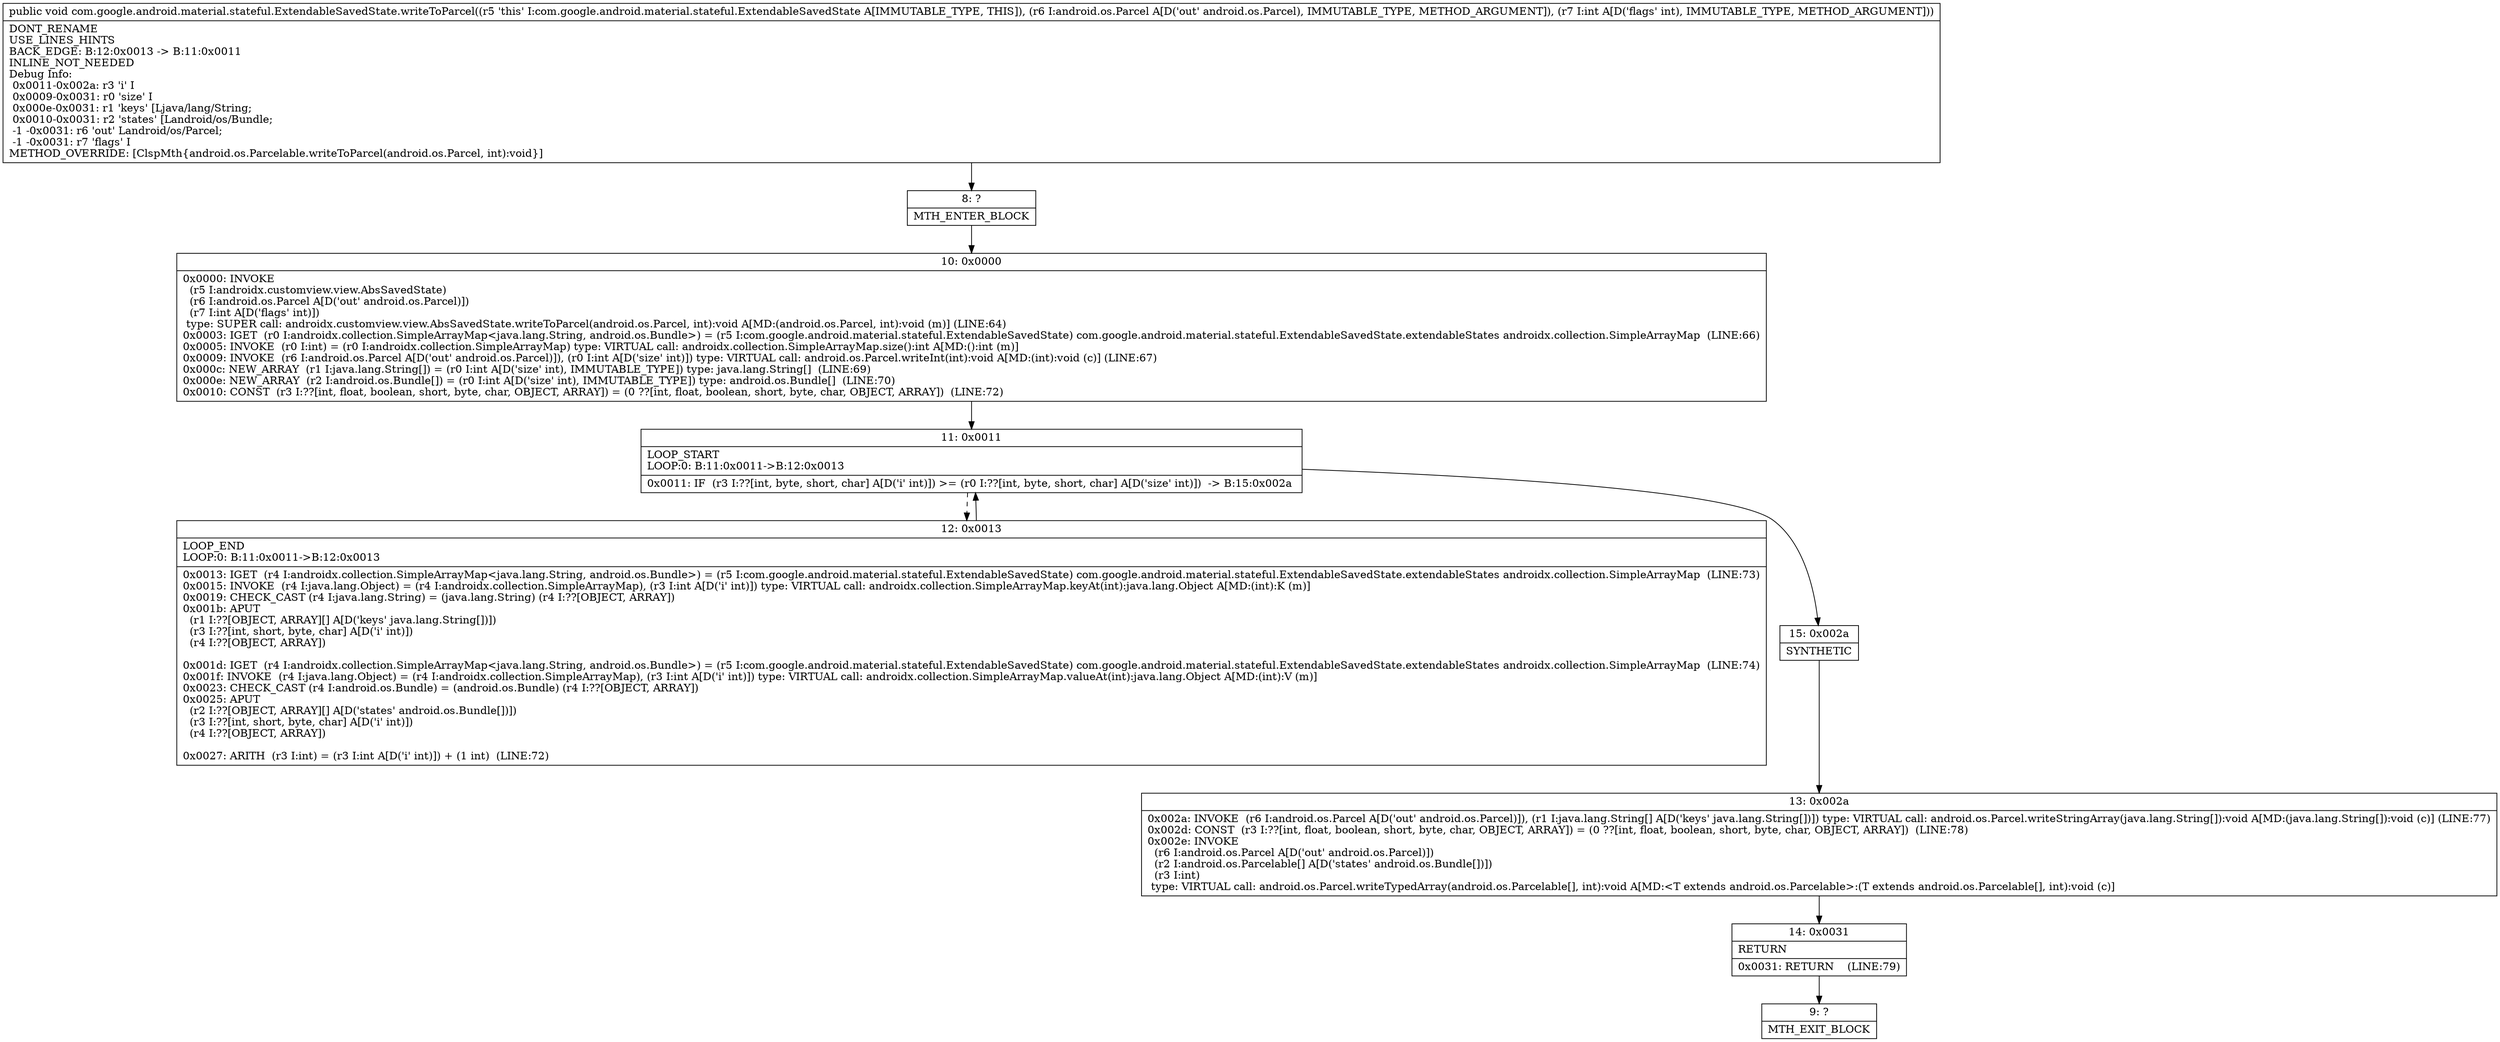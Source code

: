 digraph "CFG forcom.google.android.material.stateful.ExtendableSavedState.writeToParcel(Landroid\/os\/Parcel;I)V" {
Node_8 [shape=record,label="{8\:\ ?|MTH_ENTER_BLOCK\l}"];
Node_10 [shape=record,label="{10\:\ 0x0000|0x0000: INVOKE  \l  (r5 I:androidx.customview.view.AbsSavedState)\l  (r6 I:android.os.Parcel A[D('out' android.os.Parcel)])\l  (r7 I:int A[D('flags' int)])\l type: SUPER call: androidx.customview.view.AbsSavedState.writeToParcel(android.os.Parcel, int):void A[MD:(android.os.Parcel, int):void (m)] (LINE:64)\l0x0003: IGET  (r0 I:androidx.collection.SimpleArrayMap\<java.lang.String, android.os.Bundle\>) = (r5 I:com.google.android.material.stateful.ExtendableSavedState) com.google.android.material.stateful.ExtendableSavedState.extendableStates androidx.collection.SimpleArrayMap  (LINE:66)\l0x0005: INVOKE  (r0 I:int) = (r0 I:androidx.collection.SimpleArrayMap) type: VIRTUAL call: androidx.collection.SimpleArrayMap.size():int A[MD:():int (m)]\l0x0009: INVOKE  (r6 I:android.os.Parcel A[D('out' android.os.Parcel)]), (r0 I:int A[D('size' int)]) type: VIRTUAL call: android.os.Parcel.writeInt(int):void A[MD:(int):void (c)] (LINE:67)\l0x000c: NEW_ARRAY  (r1 I:java.lang.String[]) = (r0 I:int A[D('size' int), IMMUTABLE_TYPE]) type: java.lang.String[]  (LINE:69)\l0x000e: NEW_ARRAY  (r2 I:android.os.Bundle[]) = (r0 I:int A[D('size' int), IMMUTABLE_TYPE]) type: android.os.Bundle[]  (LINE:70)\l0x0010: CONST  (r3 I:??[int, float, boolean, short, byte, char, OBJECT, ARRAY]) = (0 ??[int, float, boolean, short, byte, char, OBJECT, ARRAY])  (LINE:72)\l}"];
Node_11 [shape=record,label="{11\:\ 0x0011|LOOP_START\lLOOP:0: B:11:0x0011\-\>B:12:0x0013\l|0x0011: IF  (r3 I:??[int, byte, short, char] A[D('i' int)]) \>= (r0 I:??[int, byte, short, char] A[D('size' int)])  \-\> B:15:0x002a \l}"];
Node_12 [shape=record,label="{12\:\ 0x0013|LOOP_END\lLOOP:0: B:11:0x0011\-\>B:12:0x0013\l|0x0013: IGET  (r4 I:androidx.collection.SimpleArrayMap\<java.lang.String, android.os.Bundle\>) = (r5 I:com.google.android.material.stateful.ExtendableSavedState) com.google.android.material.stateful.ExtendableSavedState.extendableStates androidx.collection.SimpleArrayMap  (LINE:73)\l0x0015: INVOKE  (r4 I:java.lang.Object) = (r4 I:androidx.collection.SimpleArrayMap), (r3 I:int A[D('i' int)]) type: VIRTUAL call: androidx.collection.SimpleArrayMap.keyAt(int):java.lang.Object A[MD:(int):K (m)]\l0x0019: CHECK_CAST (r4 I:java.lang.String) = (java.lang.String) (r4 I:??[OBJECT, ARRAY]) \l0x001b: APUT  \l  (r1 I:??[OBJECT, ARRAY][] A[D('keys' java.lang.String[])])\l  (r3 I:??[int, short, byte, char] A[D('i' int)])\l  (r4 I:??[OBJECT, ARRAY])\l \l0x001d: IGET  (r4 I:androidx.collection.SimpleArrayMap\<java.lang.String, android.os.Bundle\>) = (r5 I:com.google.android.material.stateful.ExtendableSavedState) com.google.android.material.stateful.ExtendableSavedState.extendableStates androidx.collection.SimpleArrayMap  (LINE:74)\l0x001f: INVOKE  (r4 I:java.lang.Object) = (r4 I:androidx.collection.SimpleArrayMap), (r3 I:int A[D('i' int)]) type: VIRTUAL call: androidx.collection.SimpleArrayMap.valueAt(int):java.lang.Object A[MD:(int):V (m)]\l0x0023: CHECK_CAST (r4 I:android.os.Bundle) = (android.os.Bundle) (r4 I:??[OBJECT, ARRAY]) \l0x0025: APUT  \l  (r2 I:??[OBJECT, ARRAY][] A[D('states' android.os.Bundle[])])\l  (r3 I:??[int, short, byte, char] A[D('i' int)])\l  (r4 I:??[OBJECT, ARRAY])\l \l0x0027: ARITH  (r3 I:int) = (r3 I:int A[D('i' int)]) + (1 int)  (LINE:72)\l}"];
Node_15 [shape=record,label="{15\:\ 0x002a|SYNTHETIC\l}"];
Node_13 [shape=record,label="{13\:\ 0x002a|0x002a: INVOKE  (r6 I:android.os.Parcel A[D('out' android.os.Parcel)]), (r1 I:java.lang.String[] A[D('keys' java.lang.String[])]) type: VIRTUAL call: android.os.Parcel.writeStringArray(java.lang.String[]):void A[MD:(java.lang.String[]):void (c)] (LINE:77)\l0x002d: CONST  (r3 I:??[int, float, boolean, short, byte, char, OBJECT, ARRAY]) = (0 ??[int, float, boolean, short, byte, char, OBJECT, ARRAY])  (LINE:78)\l0x002e: INVOKE  \l  (r6 I:android.os.Parcel A[D('out' android.os.Parcel)])\l  (r2 I:android.os.Parcelable[] A[D('states' android.os.Bundle[])])\l  (r3 I:int)\l type: VIRTUAL call: android.os.Parcel.writeTypedArray(android.os.Parcelable[], int):void A[MD:\<T extends android.os.Parcelable\>:(T extends android.os.Parcelable[], int):void (c)]\l}"];
Node_14 [shape=record,label="{14\:\ 0x0031|RETURN\l|0x0031: RETURN    (LINE:79)\l}"];
Node_9 [shape=record,label="{9\:\ ?|MTH_EXIT_BLOCK\l}"];
MethodNode[shape=record,label="{public void com.google.android.material.stateful.ExtendableSavedState.writeToParcel((r5 'this' I:com.google.android.material.stateful.ExtendableSavedState A[IMMUTABLE_TYPE, THIS]), (r6 I:android.os.Parcel A[D('out' android.os.Parcel), IMMUTABLE_TYPE, METHOD_ARGUMENT]), (r7 I:int A[D('flags' int), IMMUTABLE_TYPE, METHOD_ARGUMENT]))  | DONT_RENAME\lUSE_LINES_HINTS\lBACK_EDGE: B:12:0x0013 \-\> B:11:0x0011\lINLINE_NOT_NEEDED\lDebug Info:\l  0x0011\-0x002a: r3 'i' I\l  0x0009\-0x0031: r0 'size' I\l  0x000e\-0x0031: r1 'keys' [Ljava\/lang\/String;\l  0x0010\-0x0031: r2 'states' [Landroid\/os\/Bundle;\l  \-1 \-0x0031: r6 'out' Landroid\/os\/Parcel;\l  \-1 \-0x0031: r7 'flags' I\lMETHOD_OVERRIDE: [ClspMth\{android.os.Parcelable.writeToParcel(android.os.Parcel, int):void\}]\l}"];
MethodNode -> Node_8;Node_8 -> Node_10;
Node_10 -> Node_11;
Node_11 -> Node_12[style=dashed];
Node_11 -> Node_15;
Node_12 -> Node_11;
Node_15 -> Node_13;
Node_13 -> Node_14;
Node_14 -> Node_9;
}

